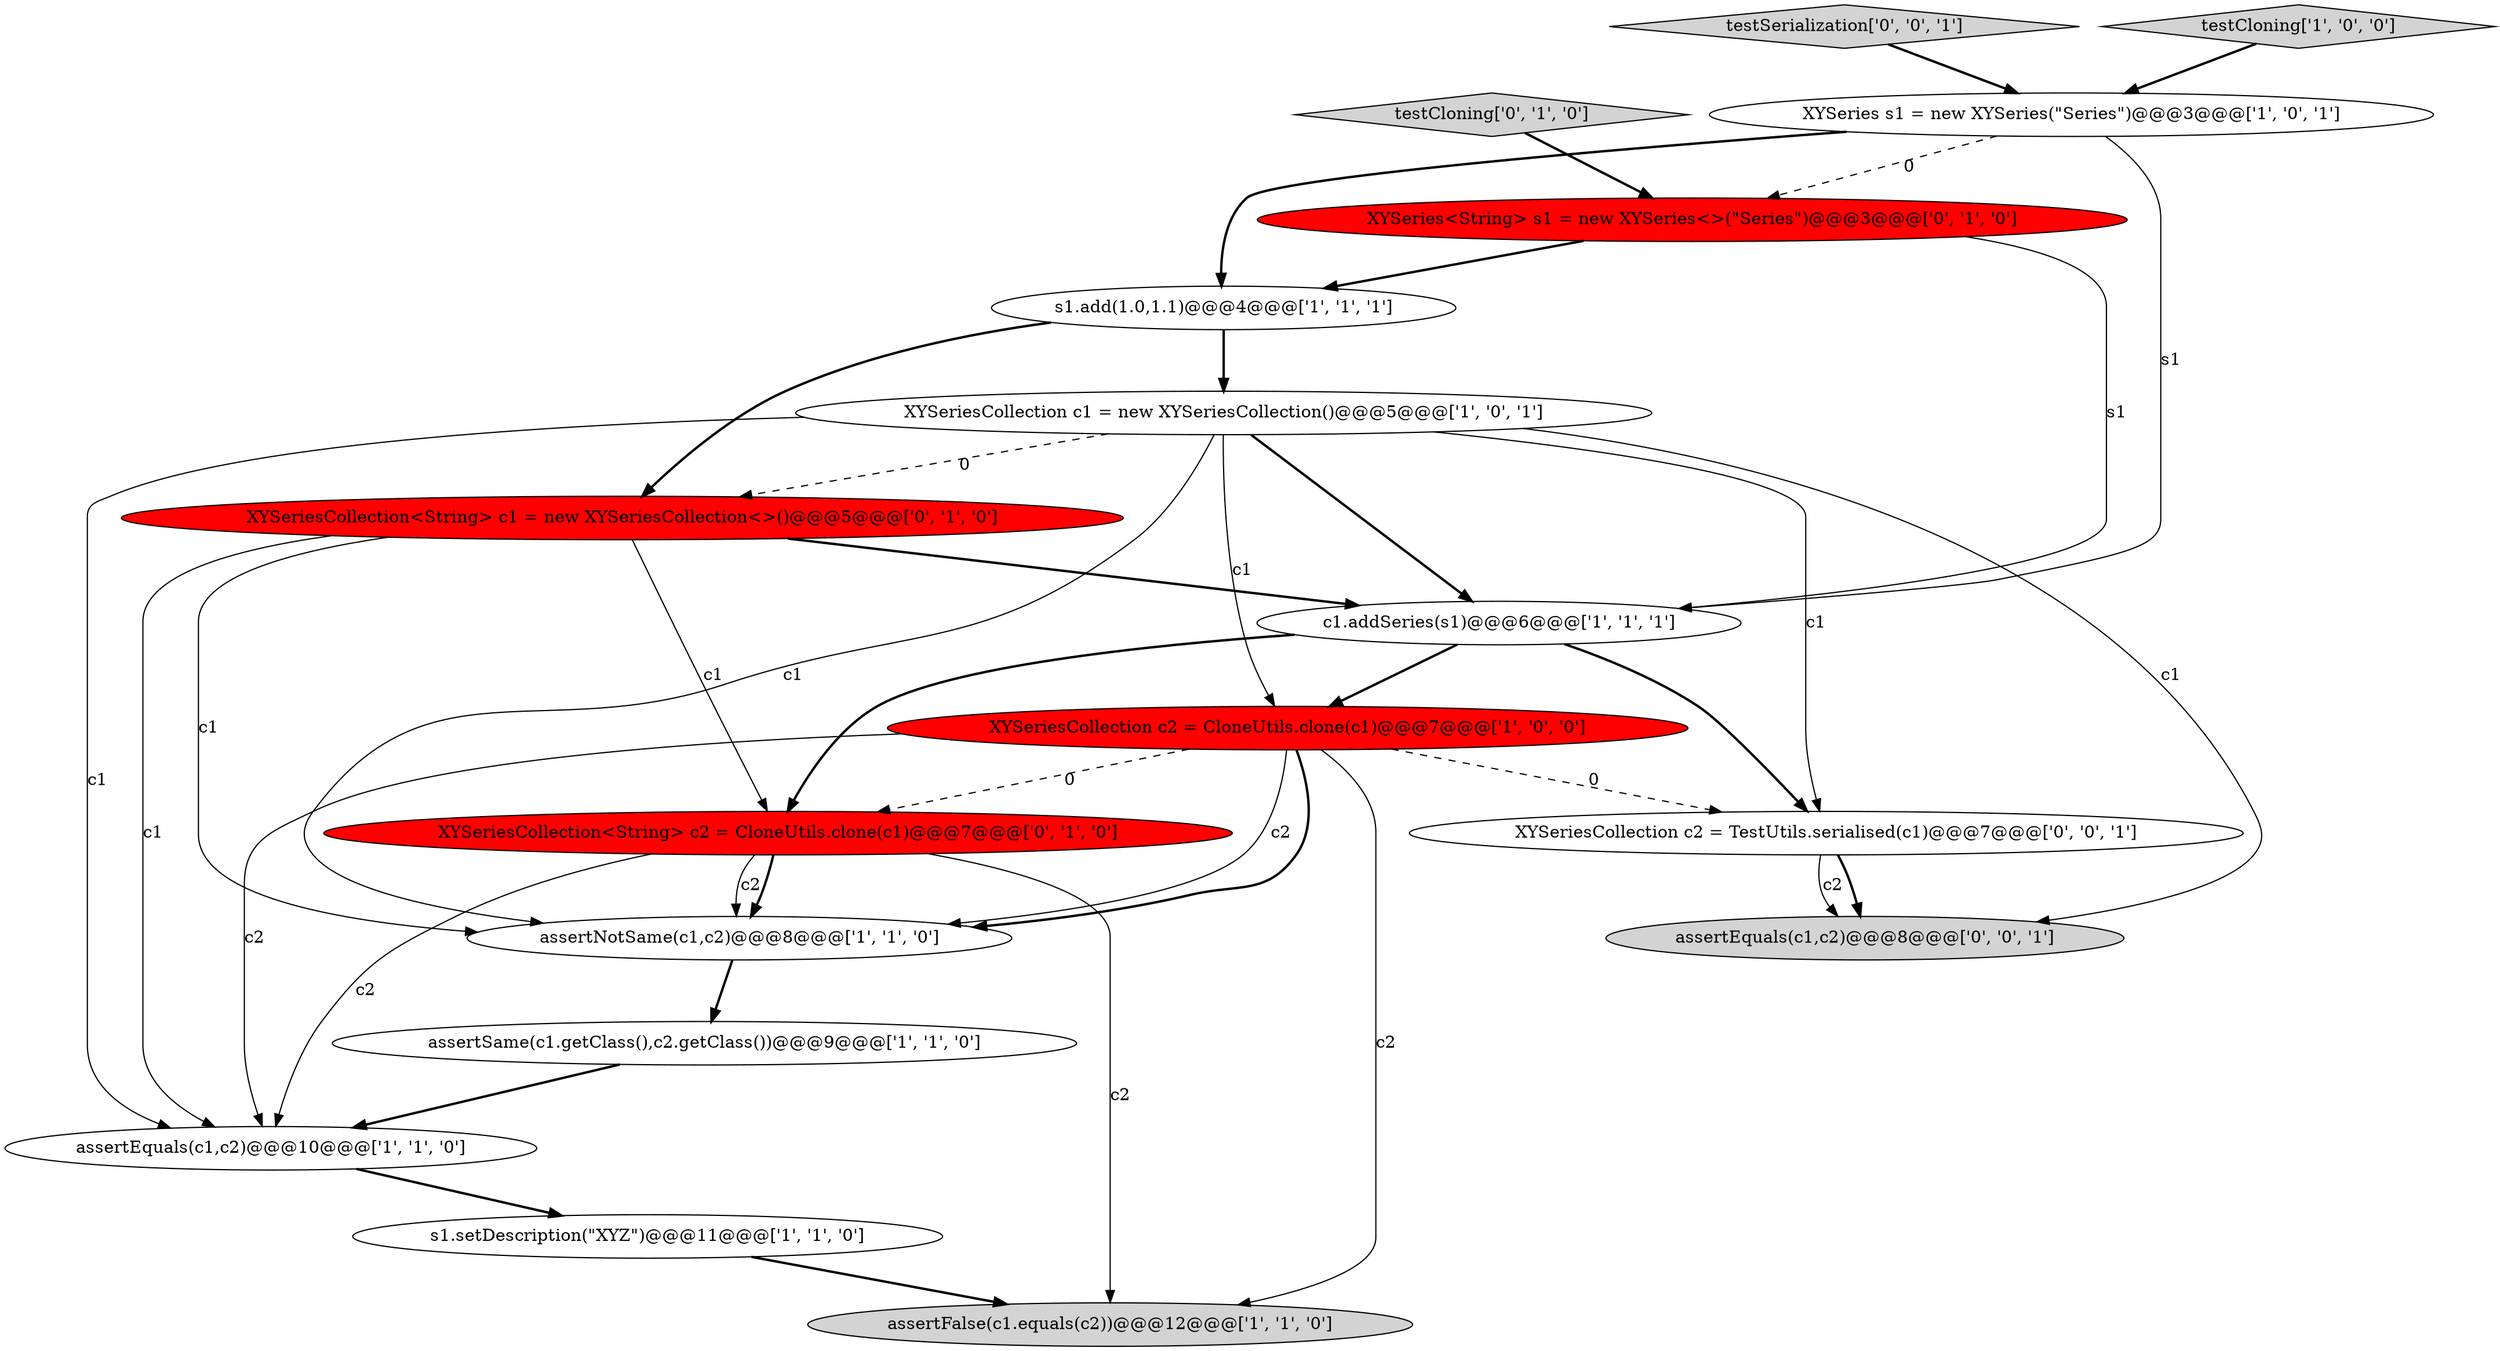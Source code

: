 digraph {
16 [style = filled, label = "XYSeriesCollection c2 = TestUtils.serialised(c1)@@@7@@@['0', '0', '1']", fillcolor = white, shape = ellipse image = "AAA0AAABBB3BBB"];
11 [style = filled, label = "XYSeries<String> s1 = new XYSeries<>(\"Series\")@@@3@@@['0', '1', '0']", fillcolor = red, shape = ellipse image = "AAA1AAABBB2BBB"];
15 [style = filled, label = "testSerialization['0', '0', '1']", fillcolor = lightgray, shape = diamond image = "AAA0AAABBB3BBB"];
17 [style = filled, label = "assertEquals(c1,c2)@@@8@@@['0', '0', '1']", fillcolor = lightgray, shape = ellipse image = "AAA0AAABBB3BBB"];
12 [style = filled, label = "XYSeriesCollection<String> c2 = CloneUtils.clone(c1)@@@7@@@['0', '1', '0']", fillcolor = red, shape = ellipse image = "AAA1AAABBB2BBB"];
5 [style = filled, label = "s1.add(1.0,1.1)@@@4@@@['1', '1', '1']", fillcolor = white, shape = ellipse image = "AAA0AAABBB1BBB"];
3 [style = filled, label = "XYSeriesCollection c1 = new XYSeriesCollection()@@@5@@@['1', '0', '1']", fillcolor = white, shape = ellipse image = "AAA0AAABBB1BBB"];
6 [style = filled, label = "c1.addSeries(s1)@@@6@@@['1', '1', '1']", fillcolor = white, shape = ellipse image = "AAA0AAABBB1BBB"];
9 [style = filled, label = "testCloning['1', '0', '0']", fillcolor = lightgray, shape = diamond image = "AAA0AAABBB1BBB"];
7 [style = filled, label = "assertNotSame(c1,c2)@@@8@@@['1', '1', '0']", fillcolor = white, shape = ellipse image = "AAA0AAABBB1BBB"];
14 [style = filled, label = "testCloning['0', '1', '0']", fillcolor = lightgray, shape = diamond image = "AAA0AAABBB2BBB"];
8 [style = filled, label = "s1.setDescription(\"XYZ\")@@@11@@@['1', '1', '0']", fillcolor = white, shape = ellipse image = "AAA0AAABBB1BBB"];
13 [style = filled, label = "XYSeriesCollection<String> c1 = new XYSeriesCollection<>()@@@5@@@['0', '1', '0']", fillcolor = red, shape = ellipse image = "AAA1AAABBB2BBB"];
2 [style = filled, label = "XYSeriesCollection c2 = CloneUtils.clone(c1)@@@7@@@['1', '0', '0']", fillcolor = red, shape = ellipse image = "AAA1AAABBB1BBB"];
0 [style = filled, label = "assertSame(c1.getClass(),c2.getClass())@@@9@@@['1', '1', '0']", fillcolor = white, shape = ellipse image = "AAA0AAABBB1BBB"];
4 [style = filled, label = "assertEquals(c1,c2)@@@10@@@['1', '1', '0']", fillcolor = white, shape = ellipse image = "AAA0AAABBB1BBB"];
1 [style = filled, label = "XYSeries s1 = new XYSeries(\"Series\")@@@3@@@['1', '0', '1']", fillcolor = white, shape = ellipse image = "AAA0AAABBB1BBB"];
10 [style = filled, label = "assertFalse(c1.equals(c2))@@@12@@@['1', '1', '0']", fillcolor = lightgray, shape = ellipse image = "AAA0AAABBB1BBB"];
1->5 [style = bold, label=""];
5->3 [style = bold, label=""];
8->10 [style = bold, label=""];
3->2 [style = solid, label="c1"];
2->4 [style = solid, label="c2"];
2->7 [style = solid, label="c2"];
13->12 [style = solid, label="c1"];
12->7 [style = solid, label="c2"];
3->16 [style = solid, label="c1"];
11->6 [style = solid, label="s1"];
13->7 [style = solid, label="c1"];
3->6 [style = bold, label=""];
7->0 [style = bold, label=""];
12->4 [style = solid, label="c2"];
16->17 [style = bold, label=""];
3->13 [style = dashed, label="0"];
12->7 [style = bold, label=""];
6->2 [style = bold, label=""];
2->12 [style = dashed, label="0"];
11->5 [style = bold, label=""];
2->10 [style = solid, label="c2"];
0->4 [style = bold, label=""];
6->16 [style = bold, label=""];
1->6 [style = solid, label="s1"];
1->11 [style = dashed, label="0"];
2->16 [style = dashed, label="0"];
5->13 [style = bold, label=""];
3->7 [style = solid, label="c1"];
13->4 [style = solid, label="c1"];
3->4 [style = solid, label="c1"];
16->17 [style = solid, label="c2"];
3->17 [style = solid, label="c1"];
4->8 [style = bold, label=""];
2->7 [style = bold, label=""];
13->6 [style = bold, label=""];
9->1 [style = bold, label=""];
14->11 [style = bold, label=""];
12->10 [style = solid, label="c2"];
15->1 [style = bold, label=""];
6->12 [style = bold, label=""];
}
